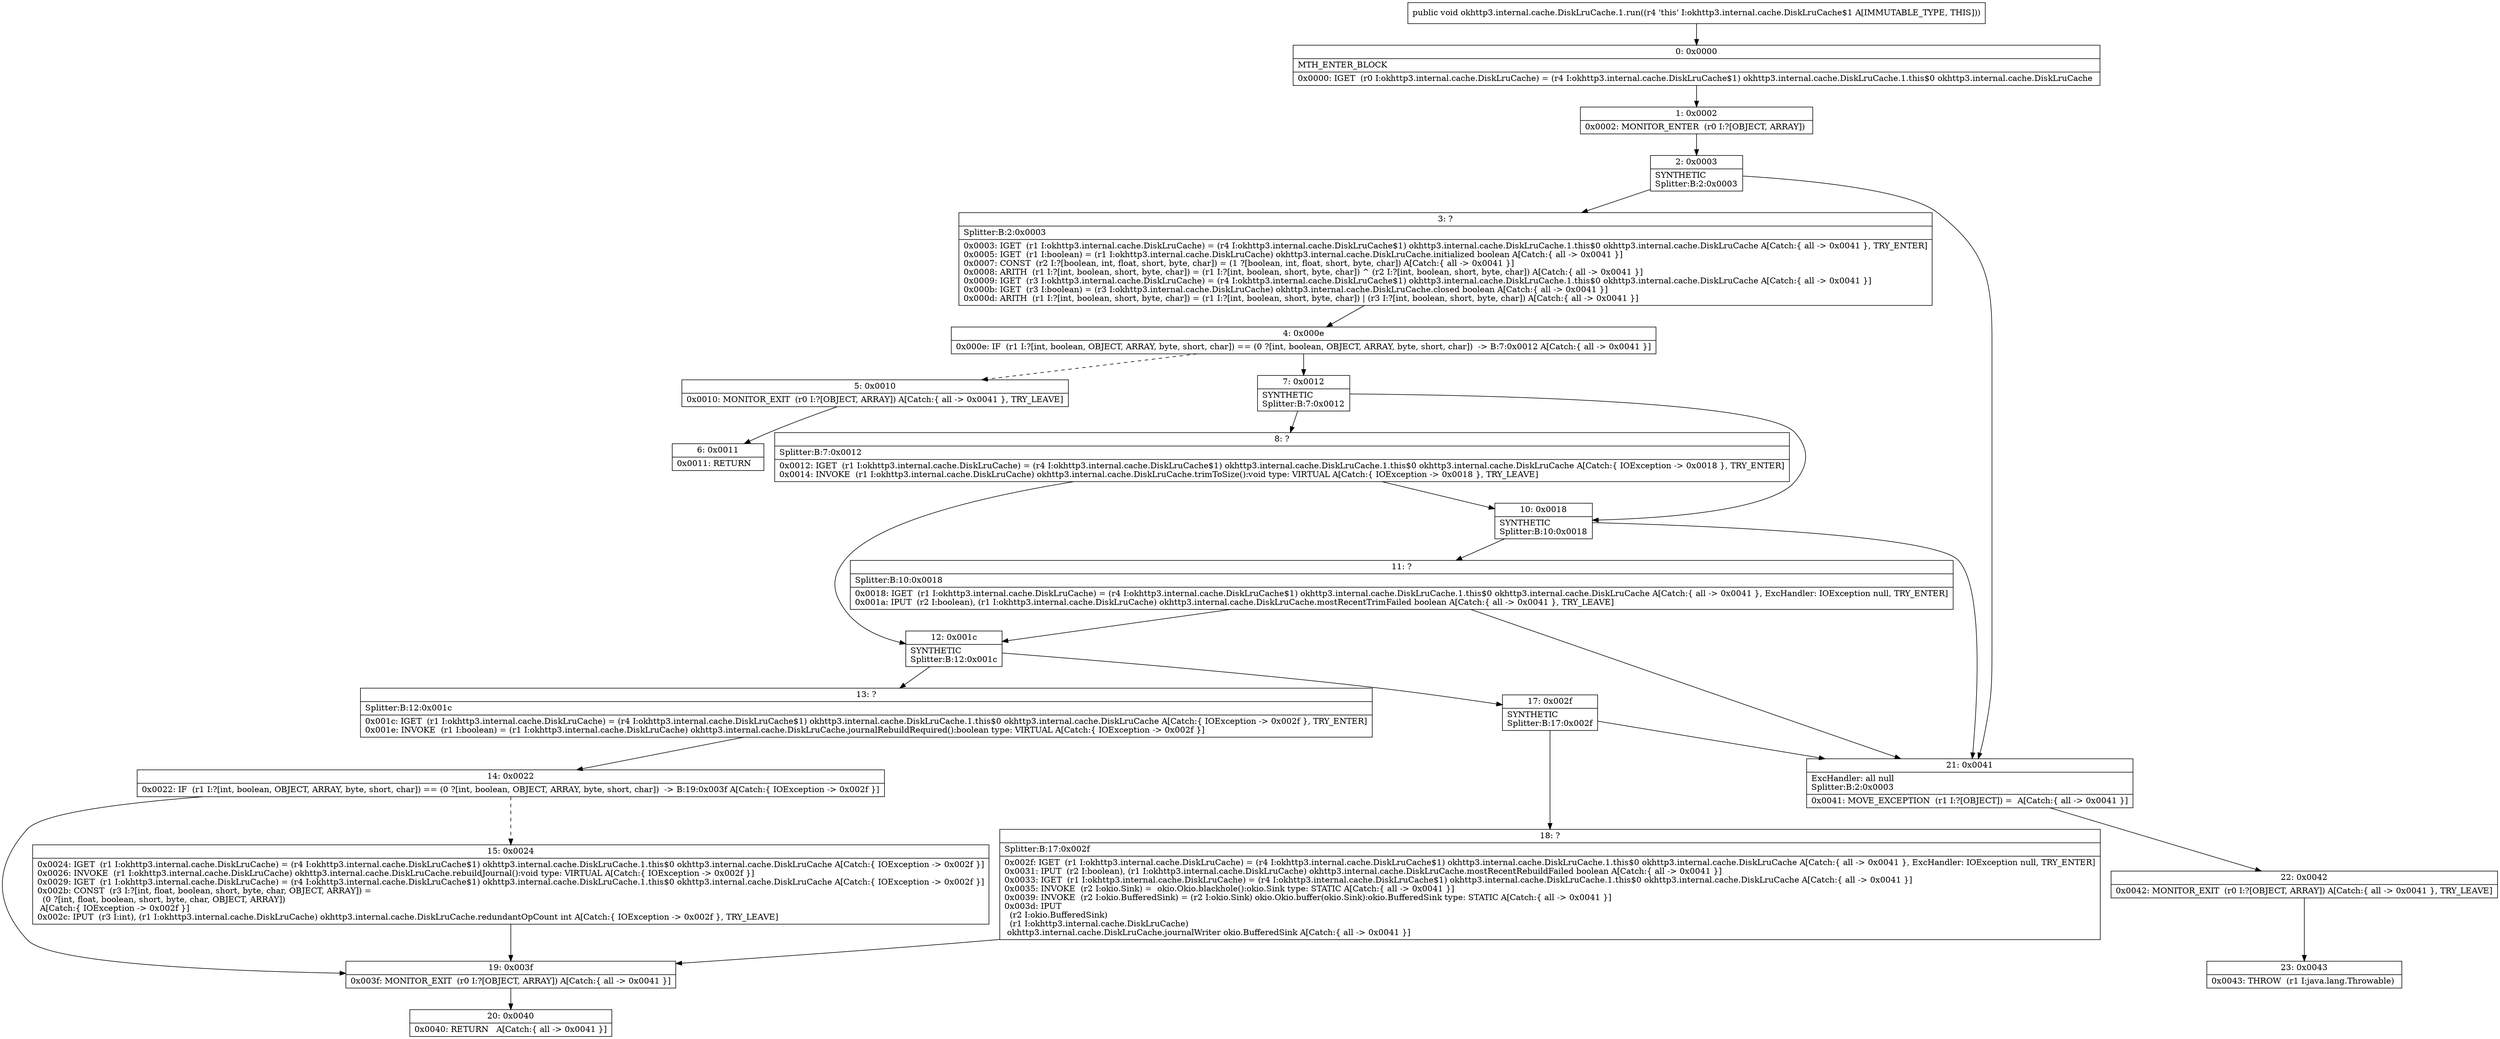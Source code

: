 digraph "CFG forokhttp3.internal.cache.DiskLruCache.1.run()V" {
Node_0 [shape=record,label="{0\:\ 0x0000|MTH_ENTER_BLOCK\l|0x0000: IGET  (r0 I:okhttp3.internal.cache.DiskLruCache) = (r4 I:okhttp3.internal.cache.DiskLruCache$1) okhttp3.internal.cache.DiskLruCache.1.this$0 okhttp3.internal.cache.DiskLruCache \l}"];
Node_1 [shape=record,label="{1\:\ 0x0002|0x0002: MONITOR_ENTER  (r0 I:?[OBJECT, ARRAY]) \l}"];
Node_2 [shape=record,label="{2\:\ 0x0003|SYNTHETIC\lSplitter:B:2:0x0003\l}"];
Node_3 [shape=record,label="{3\:\ ?|Splitter:B:2:0x0003\l|0x0003: IGET  (r1 I:okhttp3.internal.cache.DiskLruCache) = (r4 I:okhttp3.internal.cache.DiskLruCache$1) okhttp3.internal.cache.DiskLruCache.1.this$0 okhttp3.internal.cache.DiskLruCache A[Catch:\{ all \-\> 0x0041 \}, TRY_ENTER]\l0x0005: IGET  (r1 I:boolean) = (r1 I:okhttp3.internal.cache.DiskLruCache) okhttp3.internal.cache.DiskLruCache.initialized boolean A[Catch:\{ all \-\> 0x0041 \}]\l0x0007: CONST  (r2 I:?[boolean, int, float, short, byte, char]) = (1 ?[boolean, int, float, short, byte, char]) A[Catch:\{ all \-\> 0x0041 \}]\l0x0008: ARITH  (r1 I:?[int, boolean, short, byte, char]) = (r1 I:?[int, boolean, short, byte, char]) ^ (r2 I:?[int, boolean, short, byte, char]) A[Catch:\{ all \-\> 0x0041 \}]\l0x0009: IGET  (r3 I:okhttp3.internal.cache.DiskLruCache) = (r4 I:okhttp3.internal.cache.DiskLruCache$1) okhttp3.internal.cache.DiskLruCache.1.this$0 okhttp3.internal.cache.DiskLruCache A[Catch:\{ all \-\> 0x0041 \}]\l0x000b: IGET  (r3 I:boolean) = (r3 I:okhttp3.internal.cache.DiskLruCache) okhttp3.internal.cache.DiskLruCache.closed boolean A[Catch:\{ all \-\> 0x0041 \}]\l0x000d: ARITH  (r1 I:?[int, boolean, short, byte, char]) = (r1 I:?[int, boolean, short, byte, char]) \| (r3 I:?[int, boolean, short, byte, char]) A[Catch:\{ all \-\> 0x0041 \}]\l}"];
Node_4 [shape=record,label="{4\:\ 0x000e|0x000e: IF  (r1 I:?[int, boolean, OBJECT, ARRAY, byte, short, char]) == (0 ?[int, boolean, OBJECT, ARRAY, byte, short, char])  \-\> B:7:0x0012 A[Catch:\{ all \-\> 0x0041 \}]\l}"];
Node_5 [shape=record,label="{5\:\ 0x0010|0x0010: MONITOR_EXIT  (r0 I:?[OBJECT, ARRAY]) A[Catch:\{ all \-\> 0x0041 \}, TRY_LEAVE]\l}"];
Node_6 [shape=record,label="{6\:\ 0x0011|0x0011: RETURN   \l}"];
Node_7 [shape=record,label="{7\:\ 0x0012|SYNTHETIC\lSplitter:B:7:0x0012\l}"];
Node_8 [shape=record,label="{8\:\ ?|Splitter:B:7:0x0012\l|0x0012: IGET  (r1 I:okhttp3.internal.cache.DiskLruCache) = (r4 I:okhttp3.internal.cache.DiskLruCache$1) okhttp3.internal.cache.DiskLruCache.1.this$0 okhttp3.internal.cache.DiskLruCache A[Catch:\{ IOException \-\> 0x0018 \}, TRY_ENTER]\l0x0014: INVOKE  (r1 I:okhttp3.internal.cache.DiskLruCache) okhttp3.internal.cache.DiskLruCache.trimToSize():void type: VIRTUAL A[Catch:\{ IOException \-\> 0x0018 \}, TRY_LEAVE]\l}"];
Node_10 [shape=record,label="{10\:\ 0x0018|SYNTHETIC\lSplitter:B:10:0x0018\l}"];
Node_11 [shape=record,label="{11\:\ ?|Splitter:B:10:0x0018\l|0x0018: IGET  (r1 I:okhttp3.internal.cache.DiskLruCache) = (r4 I:okhttp3.internal.cache.DiskLruCache$1) okhttp3.internal.cache.DiskLruCache.1.this$0 okhttp3.internal.cache.DiskLruCache A[Catch:\{ all \-\> 0x0041 \}, ExcHandler: IOException null, TRY_ENTER]\l0x001a: IPUT  (r2 I:boolean), (r1 I:okhttp3.internal.cache.DiskLruCache) okhttp3.internal.cache.DiskLruCache.mostRecentTrimFailed boolean A[Catch:\{ all \-\> 0x0041 \}, TRY_LEAVE]\l}"];
Node_12 [shape=record,label="{12\:\ 0x001c|SYNTHETIC\lSplitter:B:12:0x001c\l}"];
Node_13 [shape=record,label="{13\:\ ?|Splitter:B:12:0x001c\l|0x001c: IGET  (r1 I:okhttp3.internal.cache.DiskLruCache) = (r4 I:okhttp3.internal.cache.DiskLruCache$1) okhttp3.internal.cache.DiskLruCache.1.this$0 okhttp3.internal.cache.DiskLruCache A[Catch:\{ IOException \-\> 0x002f \}, TRY_ENTER]\l0x001e: INVOKE  (r1 I:boolean) = (r1 I:okhttp3.internal.cache.DiskLruCache) okhttp3.internal.cache.DiskLruCache.journalRebuildRequired():boolean type: VIRTUAL A[Catch:\{ IOException \-\> 0x002f \}]\l}"];
Node_14 [shape=record,label="{14\:\ 0x0022|0x0022: IF  (r1 I:?[int, boolean, OBJECT, ARRAY, byte, short, char]) == (0 ?[int, boolean, OBJECT, ARRAY, byte, short, char])  \-\> B:19:0x003f A[Catch:\{ IOException \-\> 0x002f \}]\l}"];
Node_15 [shape=record,label="{15\:\ 0x0024|0x0024: IGET  (r1 I:okhttp3.internal.cache.DiskLruCache) = (r4 I:okhttp3.internal.cache.DiskLruCache$1) okhttp3.internal.cache.DiskLruCache.1.this$0 okhttp3.internal.cache.DiskLruCache A[Catch:\{ IOException \-\> 0x002f \}]\l0x0026: INVOKE  (r1 I:okhttp3.internal.cache.DiskLruCache) okhttp3.internal.cache.DiskLruCache.rebuildJournal():void type: VIRTUAL A[Catch:\{ IOException \-\> 0x002f \}]\l0x0029: IGET  (r1 I:okhttp3.internal.cache.DiskLruCache) = (r4 I:okhttp3.internal.cache.DiskLruCache$1) okhttp3.internal.cache.DiskLruCache.1.this$0 okhttp3.internal.cache.DiskLruCache A[Catch:\{ IOException \-\> 0x002f \}]\l0x002b: CONST  (r3 I:?[int, float, boolean, short, byte, char, OBJECT, ARRAY]) = \l  (0 ?[int, float, boolean, short, byte, char, OBJECT, ARRAY])\l A[Catch:\{ IOException \-\> 0x002f \}]\l0x002c: IPUT  (r3 I:int), (r1 I:okhttp3.internal.cache.DiskLruCache) okhttp3.internal.cache.DiskLruCache.redundantOpCount int A[Catch:\{ IOException \-\> 0x002f \}, TRY_LEAVE]\l}"];
Node_17 [shape=record,label="{17\:\ 0x002f|SYNTHETIC\lSplitter:B:17:0x002f\l}"];
Node_18 [shape=record,label="{18\:\ ?|Splitter:B:17:0x002f\l|0x002f: IGET  (r1 I:okhttp3.internal.cache.DiskLruCache) = (r4 I:okhttp3.internal.cache.DiskLruCache$1) okhttp3.internal.cache.DiskLruCache.1.this$0 okhttp3.internal.cache.DiskLruCache A[Catch:\{ all \-\> 0x0041 \}, ExcHandler: IOException null, TRY_ENTER]\l0x0031: IPUT  (r2 I:boolean), (r1 I:okhttp3.internal.cache.DiskLruCache) okhttp3.internal.cache.DiskLruCache.mostRecentRebuildFailed boolean A[Catch:\{ all \-\> 0x0041 \}]\l0x0033: IGET  (r1 I:okhttp3.internal.cache.DiskLruCache) = (r4 I:okhttp3.internal.cache.DiskLruCache$1) okhttp3.internal.cache.DiskLruCache.1.this$0 okhttp3.internal.cache.DiskLruCache A[Catch:\{ all \-\> 0x0041 \}]\l0x0035: INVOKE  (r2 I:okio.Sink) =  okio.Okio.blackhole():okio.Sink type: STATIC A[Catch:\{ all \-\> 0x0041 \}]\l0x0039: INVOKE  (r2 I:okio.BufferedSink) = (r2 I:okio.Sink) okio.Okio.buffer(okio.Sink):okio.BufferedSink type: STATIC A[Catch:\{ all \-\> 0x0041 \}]\l0x003d: IPUT  \l  (r2 I:okio.BufferedSink)\l  (r1 I:okhttp3.internal.cache.DiskLruCache)\l okhttp3.internal.cache.DiskLruCache.journalWriter okio.BufferedSink A[Catch:\{ all \-\> 0x0041 \}]\l}"];
Node_19 [shape=record,label="{19\:\ 0x003f|0x003f: MONITOR_EXIT  (r0 I:?[OBJECT, ARRAY]) A[Catch:\{ all \-\> 0x0041 \}]\l}"];
Node_20 [shape=record,label="{20\:\ 0x0040|0x0040: RETURN   A[Catch:\{ all \-\> 0x0041 \}]\l}"];
Node_21 [shape=record,label="{21\:\ 0x0041|ExcHandler: all null\lSplitter:B:2:0x0003\l|0x0041: MOVE_EXCEPTION  (r1 I:?[OBJECT]) =  A[Catch:\{ all \-\> 0x0041 \}]\l}"];
Node_22 [shape=record,label="{22\:\ 0x0042|0x0042: MONITOR_EXIT  (r0 I:?[OBJECT, ARRAY]) A[Catch:\{ all \-\> 0x0041 \}, TRY_LEAVE]\l}"];
Node_23 [shape=record,label="{23\:\ 0x0043|0x0043: THROW  (r1 I:java.lang.Throwable) \l}"];
MethodNode[shape=record,label="{public void okhttp3.internal.cache.DiskLruCache.1.run((r4 'this' I:okhttp3.internal.cache.DiskLruCache$1 A[IMMUTABLE_TYPE, THIS])) }"];
MethodNode -> Node_0;
Node_0 -> Node_1;
Node_1 -> Node_2;
Node_2 -> Node_3;
Node_2 -> Node_21;
Node_3 -> Node_4;
Node_4 -> Node_5[style=dashed];
Node_4 -> Node_7;
Node_5 -> Node_6;
Node_7 -> Node_8;
Node_7 -> Node_10;
Node_8 -> Node_10;
Node_8 -> Node_12;
Node_10 -> Node_11;
Node_10 -> Node_21;
Node_11 -> Node_12;
Node_11 -> Node_21;
Node_12 -> Node_13;
Node_12 -> Node_17;
Node_13 -> Node_14;
Node_14 -> Node_15[style=dashed];
Node_14 -> Node_19;
Node_15 -> Node_19;
Node_17 -> Node_18;
Node_17 -> Node_21;
Node_18 -> Node_19;
Node_19 -> Node_20;
Node_21 -> Node_22;
Node_22 -> Node_23;
}

